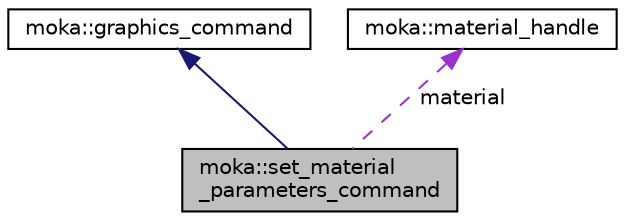 digraph "moka::set_material_parameters_command"
{
 // LATEX_PDF_SIZE
  edge [fontname="Helvetica",fontsize="10",labelfontname="Helvetica",labelfontsize="10"];
  node [fontname="Helvetica",fontsize="10",shape=record];
  Node2 [label="moka::set_material\l_parameters_command",height=0.2,width=0.4,color="black", fillcolor="grey75", style="filled", fontcolor="black",tooltip="Update material parameters before drawing."];
  Node3 -> Node2 [dir="back",color="midnightblue",fontsize="10",style="solid",fontname="Helvetica"];
  Node3 [label="moka::graphics_command",height=0.2,width=0.4,color="black", fillcolor="white", style="filled",URL="$classmoka_1_1graphics__command.html",tooltip="Base type for graphics commands."];
  Node4 -> Node2 [dir="back",color="darkorchid3",fontsize="10",style="dashed",label=" material" ,fontname="Helvetica"];
  Node4 [label="moka::material_handle",height=0.2,width=0.4,color="black", fillcolor="white", style="filled",URL="$structmoka_1_1material__handle.html",tooltip="A unique identifier for a material."];
}
